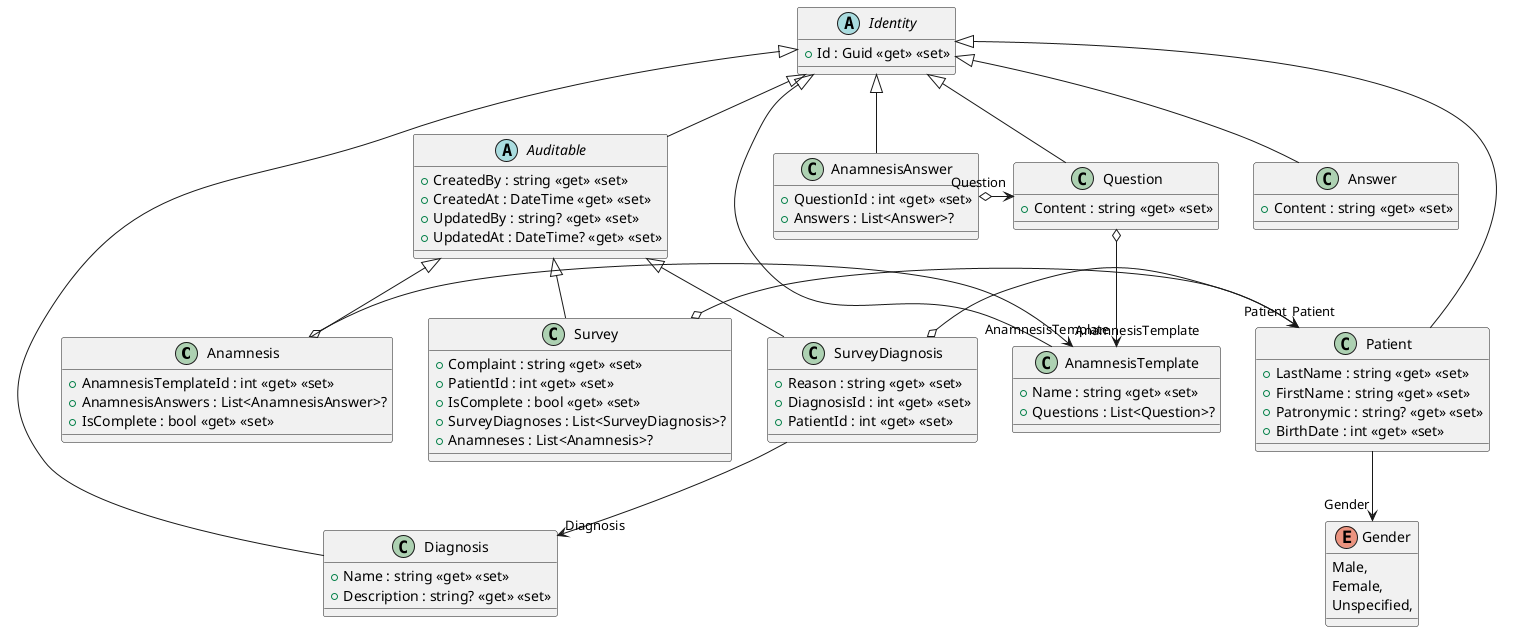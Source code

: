 @startuml
class Anamnesis {
    + AnamnesisTemplateId : int <<get>> <<set>>
    + AnamnesisAnswers : List<AnamnesisAnswer>?
    + IsComplete : bool <<get>> <<set>>
}
class AnamnesisAnswer {
    + QuestionId : int <<get>> <<set>>
    + Answers : List<Answer>?
}
class AnamnesisTemplate {
    + Name : string <<get>> <<set>>
    + Questions : List<Question>?
}
class Answer {
    + Content : string <<get>> <<set>>
}
class Diagnosis {
    + Name : string <<get>> <<set>>
    + Description : string? <<get>> <<set>>
}
class Patient {
    + LastName : string <<get>> <<set>>
    + FirstName : string <<get>> <<set>>
    + Patronymic : string? <<get>> <<set>>
    + BirthDate : int <<get>> <<set>>
}
enum Gender {
    Male,
    Female,
    Unspecified,
}
class Question {
    + Content : string <<get>> <<set>>
}
class Survey {
    + Complaint : string <<get>> <<set>>
    + PatientId : int <<get>> <<set>>
    + IsComplete : bool <<get>> <<set>>
    + SurveyDiagnoses : List<SurveyDiagnosis>?
    + Anamneses : List<Anamnesis>?
}
class SurveyDiagnosis {
    + Reason : string <<get>> <<set>>
    + DiagnosisId : int <<get>> <<set>>
    + PatientId : int <<get>> <<set>>
}
abstract class Auditable {
    + CreatedBy : string <<get>> <<set>>
    + CreatedAt : DateTime <<get>> <<set>>
    + UpdatedBy : string? <<get>> <<set>>
    + UpdatedAt : DateTime? <<get>> <<set>>
}
abstract class Identity {
    + Id : Guid <<get>> <<set>>
}
Auditable <|-- Anamnesis
Anamnesis o-> "AnamnesisTemplate" AnamnesisTemplate
Identity <|-- AnamnesisAnswer
AnamnesisAnswer o-> "Question" Question
Identity <|-- AnamnesisTemplate
Identity <|-- Answer
Identity <|-- Diagnosis
Identity <|-- Patient
Patient --> "Gender" Gender
Identity <|-- Question
Question o-> "AnamnesisTemplate" AnamnesisTemplate
Auditable <|-- Survey
Survey o-> "Patient" Patient
Auditable <|-- SurveyDiagnosis
SurveyDiagnosis --> "Diagnosis" Diagnosis
SurveyDiagnosis o-> "Patient" Patient
Identity <|-- Auditable
@enduml
